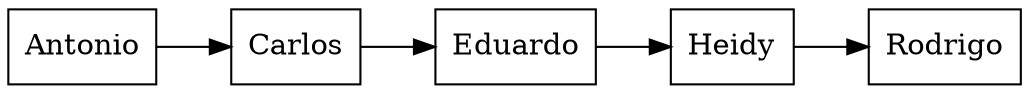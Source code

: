 digraph g {
 rankdir=LR; 
 node [shape = record]
"Antonio"->"Carlos"->"Eduardo"->"Heidy"->"Rodrigo"
}